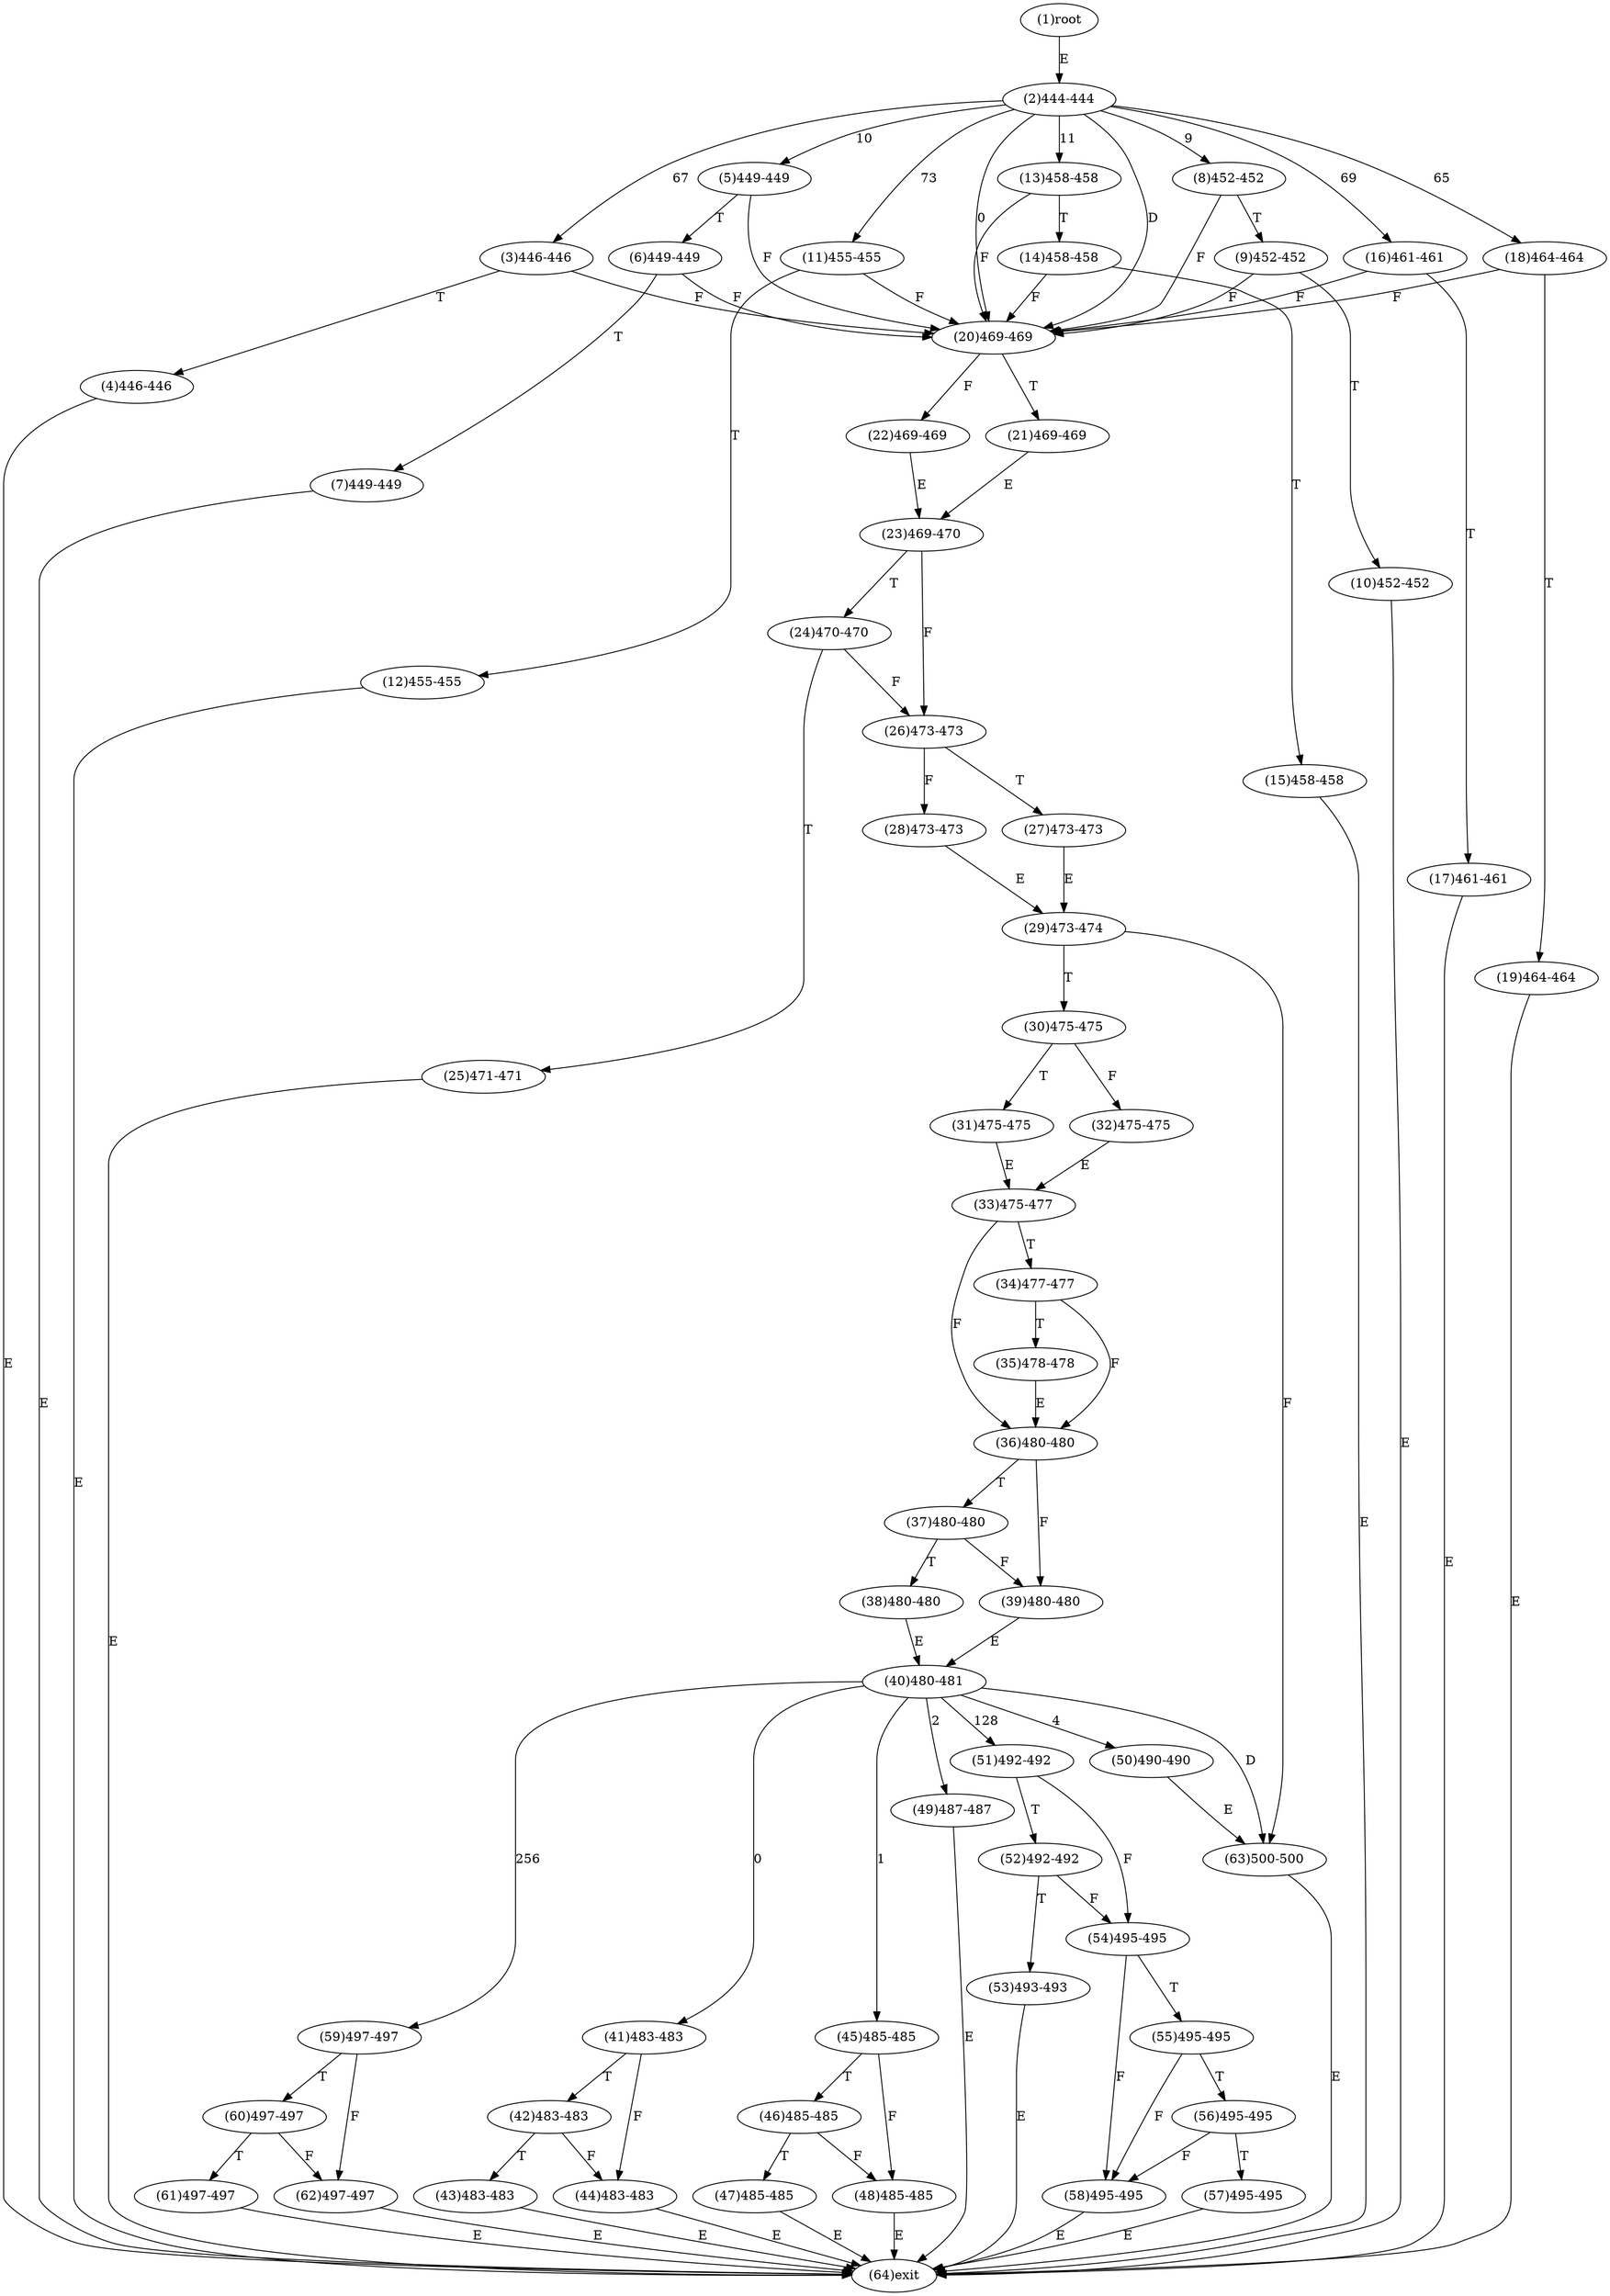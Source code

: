 digraph "" { 
1[ label="(1)root"];
2[ label="(2)444-444"];
3[ label="(3)446-446"];
4[ label="(4)446-446"];
5[ label="(5)449-449"];
6[ label="(6)449-449"];
7[ label="(7)449-449"];
8[ label="(8)452-452"];
9[ label="(9)452-452"];
10[ label="(10)452-452"];
11[ label="(11)455-455"];
12[ label="(12)455-455"];
13[ label="(13)458-458"];
14[ label="(14)458-458"];
15[ label="(15)458-458"];
17[ label="(17)461-461"];
16[ label="(16)461-461"];
19[ label="(19)464-464"];
18[ label="(18)464-464"];
21[ label="(21)469-469"];
20[ label="(20)469-469"];
23[ label="(23)469-470"];
22[ label="(22)469-469"];
25[ label="(25)471-471"];
24[ label="(24)470-470"];
27[ label="(27)473-473"];
26[ label="(26)473-473"];
29[ label="(29)473-474"];
28[ label="(28)473-473"];
31[ label="(31)475-475"];
30[ label="(30)475-475"];
34[ label="(34)477-477"];
35[ label="(35)478-478"];
32[ label="(32)475-475"];
33[ label="(33)475-477"];
38[ label="(38)480-480"];
39[ label="(39)480-480"];
36[ label="(36)480-480"];
37[ label="(37)480-480"];
42[ label="(42)483-483"];
43[ label="(43)483-483"];
40[ label="(40)480-481"];
41[ label="(41)483-483"];
46[ label="(46)485-485"];
47[ label="(47)485-485"];
44[ label="(44)483-483"];
45[ label="(45)485-485"];
51[ label="(51)492-492"];
50[ label="(50)490-490"];
49[ label="(49)487-487"];
48[ label="(48)485-485"];
55[ label="(55)495-495"];
54[ label="(54)495-495"];
53[ label="(53)493-493"];
52[ label="(52)492-492"];
59[ label="(59)497-497"];
58[ label="(58)495-495"];
57[ label="(57)495-495"];
56[ label="(56)495-495"];
63[ label="(63)500-500"];
62[ label="(62)497-497"];
61[ label="(61)497-497"];
60[ label="(60)497-497"];
64[ label="(64)exit"];
1->2[ label="E"];
2->20[ label="0"];
2->8[ label="9"];
2->5[ label="10"];
2->13[ label="11"];
2->18[ label="65"];
2->3[ label="67"];
2->16[ label="69"];
2->11[ label="73"];
2->20[ label="D"];
3->20[ label="F"];
3->4[ label="T"];
4->64[ label="E"];
5->20[ label="F"];
5->6[ label="T"];
6->20[ label="F"];
6->7[ label="T"];
7->64[ label="E"];
8->20[ label="F"];
8->9[ label="T"];
9->20[ label="F"];
9->10[ label="T"];
10->64[ label="E"];
11->20[ label="F"];
11->12[ label="T"];
12->64[ label="E"];
13->20[ label="F"];
13->14[ label="T"];
14->20[ label="F"];
14->15[ label="T"];
15->64[ label="E"];
16->20[ label="F"];
16->17[ label="T"];
17->64[ label="E"];
18->20[ label="F"];
18->19[ label="T"];
19->64[ label="E"];
20->22[ label="F"];
20->21[ label="T"];
21->23[ label="E"];
22->23[ label="E"];
23->26[ label="F"];
23->24[ label="T"];
24->26[ label="F"];
24->25[ label="T"];
25->64[ label="E"];
26->28[ label="F"];
26->27[ label="T"];
27->29[ label="E"];
28->29[ label="E"];
29->63[ label="F"];
29->30[ label="T"];
30->32[ label="F"];
30->31[ label="T"];
31->33[ label="E"];
32->33[ label="E"];
33->36[ label="F"];
33->34[ label="T"];
34->36[ label="F"];
34->35[ label="T"];
35->36[ label="E"];
36->39[ label="F"];
36->37[ label="T"];
37->39[ label="F"];
37->38[ label="T"];
38->40[ label="E"];
39->40[ label="E"];
40->41[ label="0"];
40->45[ label="1"];
40->49[ label="2"];
40->50[ label="4"];
40->51[ label="128"];
40->59[ label="256"];
40->63[ label="D"];
41->44[ label="F"];
41->42[ label="T"];
42->44[ label="F"];
42->43[ label="T"];
43->64[ label="E"];
44->64[ label="E"];
45->48[ label="F"];
45->46[ label="T"];
46->48[ label="F"];
46->47[ label="T"];
47->64[ label="E"];
48->64[ label="E"];
49->64[ label="E"];
50->63[ label="E"];
51->54[ label="F"];
51->52[ label="T"];
52->54[ label="F"];
52->53[ label="T"];
53->64[ label="E"];
54->58[ label="F"];
54->55[ label="T"];
55->58[ label="F"];
55->56[ label="T"];
56->58[ label="F"];
56->57[ label="T"];
57->64[ label="E"];
58->64[ label="E"];
59->62[ label="F"];
59->60[ label="T"];
60->62[ label="F"];
60->61[ label="T"];
61->64[ label="E"];
62->64[ label="E"];
63->64[ label="E"];
}